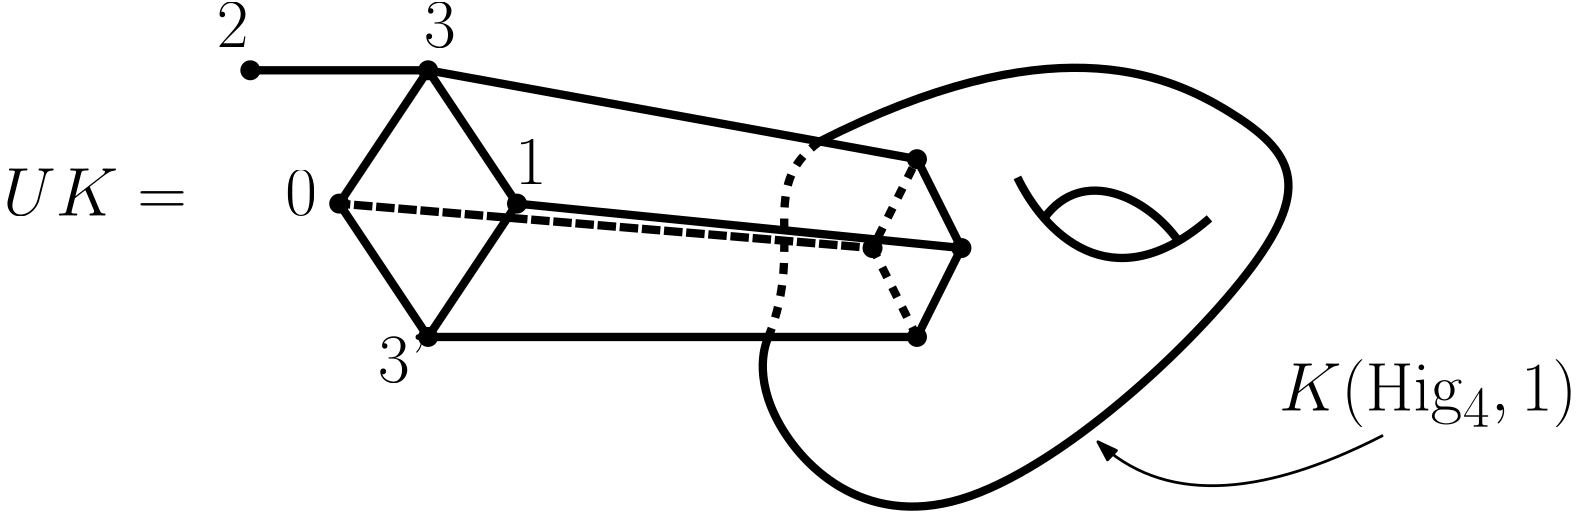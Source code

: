 <?xml version="1.0"?>
<!DOCTYPE ipe SYSTEM "ipe.dtd">
<ipe version="70218" creator="Ipe 7.2.24">
<info created="D:20211209045712" modified="D:20220218131614"/>
<ipestyle name="basic">
<symbol name="arrow/arc(spx)">
<path stroke="sym-stroke" fill="sym-stroke" pen="sym-pen">
0 0 m
-1 0.333 l
-1 -0.333 l
h
</path>
</symbol>
<symbol name="arrow/farc(spx)">
<path stroke="sym-stroke" fill="white" pen="sym-pen">
0 0 m
-1 0.333 l
-1 -0.333 l
h
</path>
</symbol>
<symbol name="arrow/ptarc(spx)">
<path stroke="sym-stroke" fill="sym-stroke" pen="sym-pen">
0 0 m
-1 0.333 l
-0.8 0 l
-1 -0.333 l
h
</path>
</symbol>
<symbol name="arrow/fptarc(spx)">
<path stroke="sym-stroke" fill="white" pen="sym-pen">
0 0 m
-1 0.333 l
-0.8 0 l
-1 -0.333 l
h
</path>
</symbol>
<symbol name="mark/circle(sx)" transformations="translations">
<path fill="sym-stroke">
0.6 0 0 0.6 0 0 e
0.4 0 0 0.4 0 0 e
</path>
</symbol>
<symbol name="mark/disk(sx)" transformations="translations">
<path fill="sym-stroke">
0.6 0 0 0.6 0 0 e
</path>
</symbol>
<symbol name="mark/fdisk(sfx)" transformations="translations">
<group>
<path fill="sym-fill">
0.5 0 0 0.5 0 0 e
</path>
<path fill="sym-stroke" fillrule="eofill">
0.6 0 0 0.6 0 0 e
0.4 0 0 0.4 0 0 e
</path>
</group>
</symbol>
<symbol name="mark/box(sx)" transformations="translations">
<path fill="sym-stroke" fillrule="eofill">
-0.6 -0.6 m
0.6 -0.6 l
0.6 0.6 l
-0.6 0.6 l
h
-0.4 -0.4 m
0.4 -0.4 l
0.4 0.4 l
-0.4 0.4 l
h
</path>
</symbol>
<symbol name="mark/square(sx)" transformations="translations">
<path fill="sym-stroke">
-0.6 -0.6 m
0.6 -0.6 l
0.6 0.6 l
-0.6 0.6 l
h
</path>
</symbol>
<symbol name="mark/fsquare(sfx)" transformations="translations">
<group>
<path fill="sym-fill">
-0.5 -0.5 m
0.5 -0.5 l
0.5 0.5 l
-0.5 0.5 l
h
</path>
<path fill="sym-stroke" fillrule="eofill">
-0.6 -0.6 m
0.6 -0.6 l
0.6 0.6 l
-0.6 0.6 l
h
-0.4 -0.4 m
0.4 -0.4 l
0.4 0.4 l
-0.4 0.4 l
h
</path>
</group>
</symbol>
<symbol name="mark/cross(sx)" transformations="translations">
<group>
<path fill="sym-stroke">
-0.43 -0.57 m
0.57 0.43 l
0.43 0.57 l
-0.57 -0.43 l
h
</path>
<path fill="sym-stroke">
-0.43 0.57 m
0.57 -0.43 l
0.43 -0.57 l
-0.57 0.43 l
h
</path>
</group>
</symbol>
<symbol name="arrow/fnormal(spx)">
<path stroke="sym-stroke" fill="white" pen="sym-pen">
0 0 m
-1 0.333 l
-1 -0.333 l
h
</path>
</symbol>
<symbol name="arrow/pointed(spx)">
<path stroke="sym-stroke" fill="sym-stroke" pen="sym-pen">
0 0 m
-1 0.333 l
-0.8 0 l
-1 -0.333 l
h
</path>
</symbol>
<symbol name="arrow/fpointed(spx)">
<path stroke="sym-stroke" fill="white" pen="sym-pen">
0 0 m
-1 0.333 l
-0.8 0 l
-1 -0.333 l
h
</path>
</symbol>
<symbol name="arrow/linear(spx)">
<path stroke="sym-stroke" pen="sym-pen">
-1 0.333 m
0 0 l
-1 -0.333 l
</path>
</symbol>
<symbol name="arrow/fdouble(spx)">
<path stroke="sym-stroke" fill="white" pen="sym-pen">
0 0 m
-1 0.333 l
-1 -0.333 l
h
-1 0 m
-2 0.333 l
-2 -0.333 l
h
</path>
</symbol>
<symbol name="arrow/double(spx)">
<path stroke="sym-stroke" fill="sym-stroke" pen="sym-pen">
0 0 m
-1 0.333 l
-1 -0.333 l
h
-1 0 m
-2 0.333 l
-2 -0.333 l
h
</path>
</symbol>
<symbol name="arrow/mid-normal(spx)">
<path stroke="sym-stroke" fill="sym-stroke" pen="sym-pen">
0.5 0 m
-0.5 0.333 l
-0.5 -0.333 l
h
</path>
</symbol>
<symbol name="arrow/mid-fnormal(spx)">
<path stroke="sym-stroke" fill="white" pen="sym-pen">
0.5 0 m
-0.5 0.333 l
-0.5 -0.333 l
h
</path>
</symbol>
<symbol name="arrow/mid-pointed(spx)">
<path stroke="sym-stroke" fill="sym-stroke" pen="sym-pen">
0.5 0 m
-0.5 0.333 l
-0.3 0 l
-0.5 -0.333 l
h
</path>
</symbol>
<symbol name="arrow/mid-fpointed(spx)">
<path stroke="sym-stroke" fill="white" pen="sym-pen">
0.5 0 m
-0.5 0.333 l
-0.3 0 l
-0.5 -0.333 l
h
</path>
</symbol>
<symbol name="arrow/mid-double(spx)">
<path stroke="sym-stroke" fill="sym-stroke" pen="sym-pen">
1 0 m
0 0.333 l
0 -0.333 l
h
0 0 m
-1 0.333 l
-1 -0.333 l
h
</path>
</symbol>
<symbol name="arrow/mid-fdouble(spx)">
<path stroke="sym-stroke" fill="white" pen="sym-pen">
1 0 m
0 0.333 l
0 -0.333 l
h
0 0 m
-1 0.333 l
-1 -0.333 l
h
</path>
</symbol>
<anglesize name="22.5 deg" value="22.5"/>
<anglesize name="30 deg" value="30"/>
<anglesize name="45 deg" value="45"/>
<anglesize name="60 deg" value="60"/>
<anglesize name="90 deg" value="90"/>
<arrowsize name="large" value="10"/>
<arrowsize name="small" value="5"/>
<arrowsize name="tiny" value="3"/>
<color name="blue" value="0 0 1"/>
<color name="brown" value="0.647 0.165 0.165"/>
<color name="darkblue" value="0 0 0.545"/>
<color name="darkcyan" value="0 0.545 0.545"/>
<color name="darkgray" value="0.663"/>
<color name="darkgreen" value="0 0.392 0"/>
<color name="darkmagenta" value="0.545 0 0.545"/>
<color name="darkorange" value="1 0.549 0"/>
<color name="darkred" value="0.545 0 0"/>
<color name="gold" value="1 0.843 0"/>
<color name="gray" value="0.745"/>
<color name="green" value="0 1 0"/>
<color name="lightblue" value="0.678 0.847 0.902"/>
<color name="lightcyan" value="0.878 1 1"/>
<color name="lightgray" value="0.827"/>
<color name="lightgreen" value="0.565 0.933 0.565"/>
<color name="lightyellow" value="1 1 0.878"/>
<color name="navy" value="0 0 0.502"/>
<color name="orange" value="1 0.647 0"/>
<color name="pink" value="1 0.753 0.796"/>
<color name="purple" value="0.627 0.125 0.941"/>
<color name="red" value="1 0 0"/>
<color name="seagreen" value="0.18 0.545 0.341"/>
<color name="turquoise" value="0.251 0.878 0.816"/>
<color name="violet" value="0.933 0.51 0.933"/>
<color name="yellow" value="1 1 0"/>
<dashstyle name="dash dot dotted" value="[4 2 1 2 1 2] 0"/>
<dashstyle name="dash dotted" value="[4 2 1 2] 0"/>
<dashstyle name="dashed" value="[4] 0"/>
<dashstyle name="dotted" value="[1 3] 0"/>
<gridsize name="10 pts (~3.5 mm)" value="10"/>
<gridsize name="14 pts (~5 mm)" value="14"/>
<gridsize name="16 pts (~6 mm)" value="16"/>
<gridsize name="20 pts (~7 mm)" value="20"/>
<gridsize name="28 pts (~10 mm)" value="28"/>
<gridsize name="32 pts (~12 mm)" value="32"/>
<gridsize name="4 pts" value="4"/>
<gridsize name="56 pts (~20 mm)" value="56"/>
<gridsize name="8 pts (~3 mm)" value="8"/>
<opacity name="10%" value="0.1"/>
<opacity name="30%" value="0.3"/>
<opacity name="50%" value="0.5"/>
<opacity name="75%" value="0.75"/>
<pen name="fat" value="1.2"/>
<pen name="heavier" value="0.8"/>
<pen name="ultrafat" value="2"/>
<symbolsize name="large" value="5"/>
<symbolsize name="small" value="2"/>
<symbolsize name="tiny" value="1.1"/>
<textsize name="Huge" value="\Huge"/>
<textsize name="LARGE" value="\LARGE"/>
<textsize name="Large" value="\Large"/>
<textsize name="footnote" value="\footnotesize"/>
<textsize name="huge" value="\huge"/>
<textsize name="large" value="\large"/>
<textsize name="small" value="\small"/>
<textsize name="tiny" value="\tiny"/>
<textstyle name="center" begin="\begin{center}" end="\end{center}"/>
<textstyle name="item" begin="\begin{itemize}\item{}" end="\end{itemize}"/>
<textstyle name="itemize" begin="\begin{itemize}" end="\end{itemize}"/>
<tiling name="falling" angle="-60" step="4" width="1"/>
<tiling name="rising" angle="30" step="4" width="1"/>
</ipestyle>
<page>
<layer name="alpha"/>
<view layers="alpha" active="alpha"/>
<use layer="alpha" matrix="1 0 0 1 44.695 -7.24295" name="mark/disk(sx)" pos="128 448" size="6" stroke="black"/>
<use matrix="1 0 0 1 44.695 -7.24295" name="mark/disk(sx)" pos="96 400" size="6" stroke="black"/>
<use matrix="1 0 0 1 44.695 -7.24295" name="mark/disk(sx)" pos="128 352" size="6" stroke="black"/>
<use matrix="1 0 0 1 44.695 -7.24295" name="mark/disk(sx)" pos="160 400" size="6" stroke="black"/>
<use matrix="1 0 0 1 44.695 -7.24295" name="mark/disk(sx)" pos="320 384" size="6" stroke="black"/>
<use matrix="1 0 0 1 44.695 -7.24295" name="mark/disk(sx)" pos="304 352" size="6" stroke="black"/>
<use matrix="1 0 0 1 44.695 -7.24295" name="mark/disk(sx)" pos="288 384" size="6" stroke="black"/>
<use matrix="1 0 0 1 44.695 -7.24295" name="mark/disk(sx)" pos="304 416" size="6" stroke="black"/>
<path matrix="1 0 0 1 44.695 -7.24295" stroke="black" pen="3">
96 400 m
128 448 l
160 400 l
128 352 l
96 400 l
</path>
<path matrix="1 0 0 1 44.695 -7.24295" stroke="black" pen="3">
304 416 m
320 384 l
304 352 l
304 352 l
</path>
<path matrix="1 0 0 1 44.695 -7.24295" stroke="black" dash="dashed" pen="3">
304 352 m
288 384 l
304 416 l
</path>
<path matrix="1 0 0 1 44.695 -7.24295" stroke="black" pen="3">
128 448 m
304 416 l
304 416 l
128 448 l
h
</path>
<path matrix="1 0 0 1 44.695 -7.24295" stroke="black" pen="3">
304 416 m
304 416 l
304 416 l
304 416 l
h
</path>
<path matrix="1 0 0 1 44.695 -7.24295" stroke="black" pen="3">
160 400 m
320 384 l
320 384 l
160 400 l
h
</path>
<path matrix="1 0 0 1 44.695 -7.24295" stroke="black" pen="3">
128 352 m
304 352 l
304 352 l
128 352 l
h
</path>
<path matrix="1 0 0 1 44.695 -7.24295" stroke="black" dash="dashed" pen="3">
96 400 m
288 384 l
288 384 l
96 400 l
h
</path>
<path matrix="1 0 0 1 44.695 -7.24295" stroke="black" pen="3">
268.972 422.369 m
351.286 464.121
433.901 431.131
451.876 393.534
307.043 259.674
238.608 329.49
250.534 352
250.534 352 c
</path>
<path matrix="1 0 0 1 44.695 -7.24295" stroke="black" pen="3">
340.147 409.422 m
349.293 390.459
373.508 363.493
409.302 394.68 c
</path>
<path matrix="1 0 0 1 44.695 -7.24295" stroke="black" pen="3">
349.777 394.733 m
363.758 414.004
387.264 401.943
398.134 386.539 c
</path>
<use matrix="1 0 0 1 44.695 -7.24295" name="mark/disk(sx)" pos="64 448" size="6" stroke="black"/>
<path matrix="1 0 0 1 44.695 -7.24295" stroke="black" pen="3">
64 448 m
128 448 l
127.405 447.108 l
</path>
<text matrix="1 0 0 1 44.695 -7.24295" transformations="translations" pos="51.8728 456.322" stroke="black" type="label" width="11.368" height="15.978" depth="0" valign="baseline" size="Huge">2</text>
<text matrix="1 0 0 1 44.6949 -15.1709" transformations="translations" pos="126.533 464.202" stroke="black" type="label" width="11.368" height="15.978" depth="0" valign="baseline" size="Huge">3</text>
<text matrix="1 0 0 1 -5.29387 -75.5742" transformations="translations" pos="126.533 464.202" stroke="black" type="label" width="11.368" height="15.978" depth="0" valign="baseline" size="Huge">0</text>
<text matrix="1 0 0 1 28.1644 -135.756" transformations="translations" pos="126.533 464.202" stroke="black" type="label" width="17.556" height="17.213" depth="0" valign="baseline" size="Huge">3&apos;</text>
<text matrix="1 0 0 1 77.4068 -64.5029" transformations="translations" pos="126.533 464.202" stroke="black" type="label" width="11.368" height="15.978" depth="0" valign="baseline" size="Huge">1</text>
<text matrix="1 0 0 1 352.499 -145.892" transformations="translations" pos="126.533 464.202" stroke="black" type="label" width="107.264" height="18.564" depth="6.18" valign="baseline" size="Huge" style="math">K(\mathrm{Hig}_4, 1)</text>
<path matrix="1 0 0 1 44.695 -7.24295" stroke="black" pen="1" arrow="normal/normal">
471.776 316.566 m
403.481 281.508
369.132 314.257 c
</path>
<path matrix="1 0 0 1 44.695 -7.24295" stroke="black" dash="dashed" pen="3">
268.971 422.368 m
245.95 405.72
264.079 385.993
250.534 352 c
</path>
<text matrix="1 0 0 1 -32.294 -67.8139" transformations="translations" pos="51.8728 456.322" stroke="black" type="label" width="66.229" height="16.938" depth="0" valign="baseline" size="Huge" style="math">UK=</text>
</page>
</ipe>
